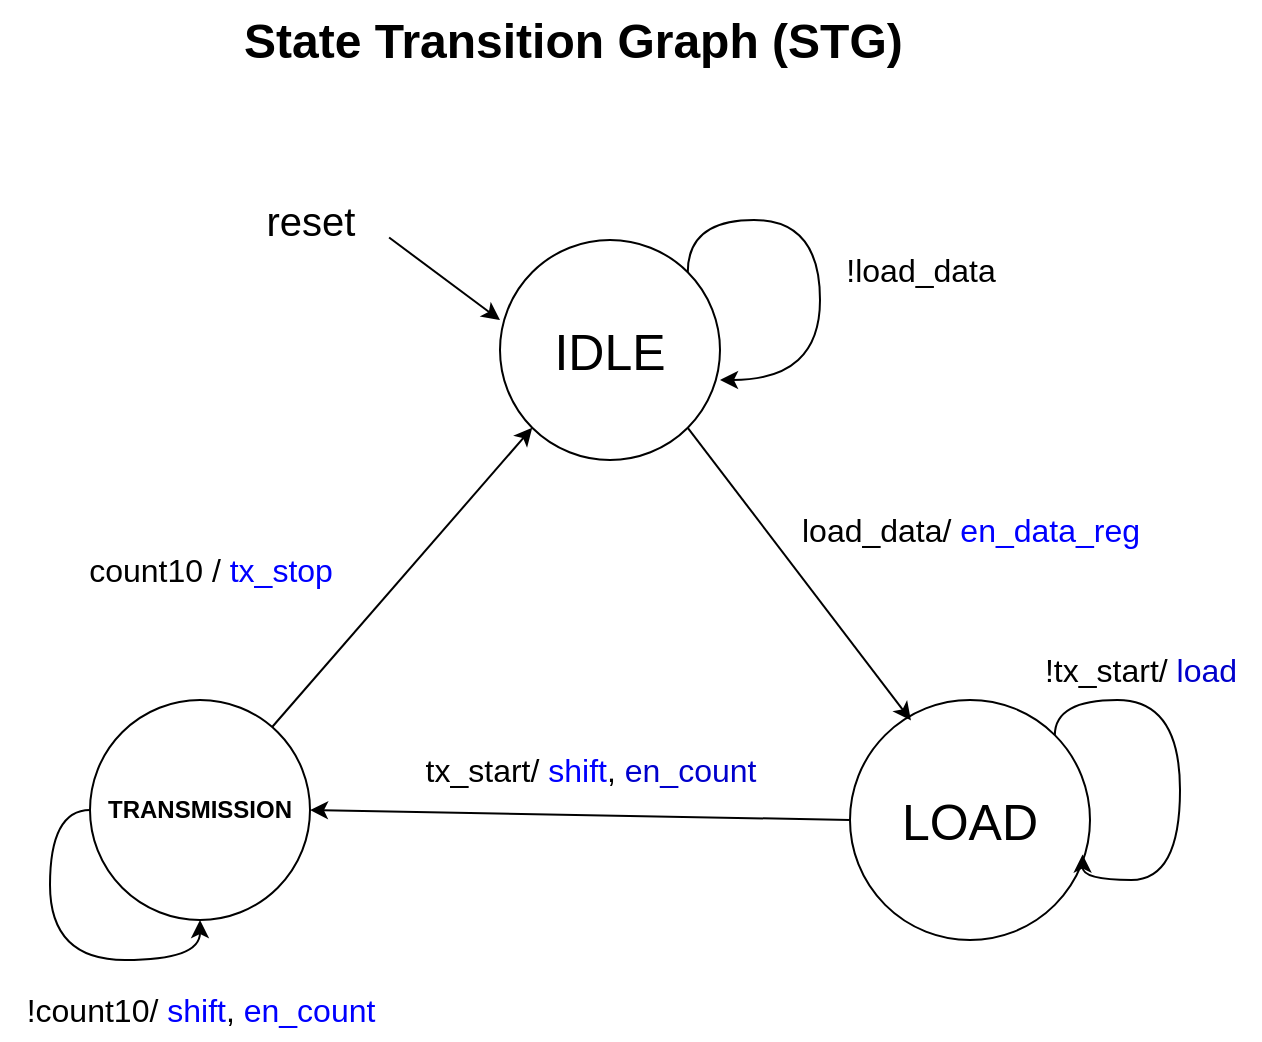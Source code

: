 <mxfile version="24.7.6">
  <diagram name="Page-1" id="0L8Xhaw6FUPmpVXUS7-L">
    <mxGraphModel dx="979" dy="1733" grid="1" gridSize="10" guides="1" tooltips="1" connect="1" arrows="1" fold="1" page="1" pageScale="1" pageWidth="827" pageHeight="1169" math="0" shadow="0">
      <root>
        <mxCell id="0" />
        <mxCell id="1" parent="0" />
        <mxCell id="tGOSmJSOXbw5QGEx6rPb-1" value="&lt;h1 style=&quot;margin-top: 0px;&quot;&gt;State Transition Graph (STG)&lt;/h1&gt;" style="text;html=1;whiteSpace=wrap;overflow=hidden;rounded=0;" vertex="1" parent="1">
          <mxGeometry x="250" y="-20" width="370" height="40" as="geometry" />
        </mxCell>
        <mxCell id="tGOSmJSOXbw5QGEx6rPb-4" value="&lt;font style=&quot;font-size: 25px;&quot;&gt;IDLE&lt;/font&gt;" style="ellipse;whiteSpace=wrap;html=1;aspect=fixed;" vertex="1" parent="1">
          <mxGeometry x="380" y="100" width="110" height="110" as="geometry" />
        </mxCell>
        <mxCell id="tGOSmJSOXbw5QGEx6rPb-5" value="&lt;font style=&quot;font-size: 25px;&quot;&gt;LOAD&lt;/font&gt;" style="ellipse;whiteSpace=wrap;html=1;aspect=fixed;" vertex="1" parent="1">
          <mxGeometry x="555" y="330" width="120" height="120" as="geometry" />
        </mxCell>
        <mxCell id="tGOSmJSOXbw5QGEx6rPb-6" value="&lt;font style=&quot;font-size: 12px;&quot;&gt;&lt;b&gt;TRANSMISSION&lt;/b&gt;&lt;/font&gt;" style="ellipse;whiteSpace=wrap;html=1;aspect=fixed;" vertex="1" parent="1">
          <mxGeometry x="175" y="330" width="110" height="110" as="geometry" />
        </mxCell>
        <mxCell id="tGOSmJSOXbw5QGEx6rPb-8" value="" style="edgeStyle=none;orthogonalLoop=1;jettySize=auto;html=1;rounded=0;entryX=0;entryY=0.364;entryDx=0;entryDy=0;exitX=1.065;exitY=0.719;exitDx=0;exitDy=0;exitPerimeter=0;entryPerimeter=0;" edge="1" parent="1" source="tGOSmJSOXbw5QGEx6rPb-9" target="tGOSmJSOXbw5QGEx6rPb-4">
          <mxGeometry width="80" relative="1" as="geometry">
            <mxPoint x="400" y="80" as="sourcePoint" />
            <mxPoint x="510" y="80" as="targetPoint" />
            <Array as="points" />
          </mxGeometry>
        </mxCell>
        <mxCell id="tGOSmJSOXbw5QGEx6rPb-9" value="&lt;font style=&quot;font-size: 20px;&quot;&gt;reset&lt;/font&gt;" style="text;html=1;align=center;verticalAlign=middle;resizable=0;points=[];autosize=1;strokeColor=none;fillColor=none;" vertex="1" parent="1">
          <mxGeometry x="250" y="70" width="70" height="40" as="geometry" />
        </mxCell>
        <mxCell id="tGOSmJSOXbw5QGEx6rPb-11" value="&lt;font style=&quot;font-size: 16px;&quot;&gt;!load_data&lt;/font&gt;" style="text;html=1;align=center;verticalAlign=middle;resizable=0;points=[];autosize=1;strokeColor=none;fillColor=none;" vertex="1" parent="1">
          <mxGeometry x="540" y="100" width="100" height="30" as="geometry" />
        </mxCell>
        <mxCell id="tGOSmJSOXbw5QGEx6rPb-13" value="" style="edgeStyle=none;orthogonalLoop=1;jettySize=auto;html=1;rounded=0;exitX=1;exitY=1;exitDx=0;exitDy=0;entryX=0.254;entryY=0.085;entryDx=0;entryDy=0;entryPerimeter=0;" edge="1" parent="1" source="tGOSmJSOXbw5QGEx6rPb-4" target="tGOSmJSOXbw5QGEx6rPb-5">
          <mxGeometry width="80" relative="1" as="geometry">
            <mxPoint x="520" y="300" as="sourcePoint" />
            <mxPoint x="600" y="300" as="targetPoint" />
            <Array as="points" />
          </mxGeometry>
        </mxCell>
        <mxCell id="tGOSmJSOXbw5QGEx6rPb-14" value="" style="edgeStyle=none;orthogonalLoop=1;jettySize=auto;html=1;rounded=0;exitX=0;exitY=0.5;exitDx=0;exitDy=0;entryX=1;entryY=0.5;entryDx=0;entryDy=0;" edge="1" parent="1" source="tGOSmJSOXbw5QGEx6rPb-5" target="tGOSmJSOXbw5QGEx6rPb-6">
          <mxGeometry width="80" relative="1" as="geometry">
            <mxPoint x="430" y="350" as="sourcePoint" />
            <mxPoint x="350" y="350" as="targetPoint" />
            <Array as="points" />
          </mxGeometry>
        </mxCell>
        <mxCell id="tGOSmJSOXbw5QGEx6rPb-15" value="" style="edgeStyle=none;orthogonalLoop=1;jettySize=auto;html=1;rounded=0;entryX=0;entryY=1;entryDx=0;entryDy=0;" edge="1" parent="1" source="tGOSmJSOXbw5QGEx6rPb-6" target="tGOSmJSOXbw5QGEx6rPb-4">
          <mxGeometry width="80" relative="1" as="geometry">
            <mxPoint x="220" y="330" as="sourcePoint" />
            <mxPoint x="300" y="330" as="targetPoint" />
            <Array as="points" />
          </mxGeometry>
        </mxCell>
        <mxCell id="tGOSmJSOXbw5QGEx6rPb-17" value="&lt;font style=&quot;font-size: 16px;&quot;&gt;load_data/ &lt;font color=&quot;#0000ff&quot;&gt;en_data_reg&lt;/font&gt;&lt;/font&gt;" style="text;html=1;align=center;verticalAlign=middle;resizable=0;points=[];autosize=1;strokeColor=none;fillColor=none;" vertex="1" parent="1">
          <mxGeometry x="520" y="230" width="190" height="30" as="geometry" />
        </mxCell>
        <mxCell id="tGOSmJSOXbw5QGEx6rPb-20" value="&lt;font style=&quot;font-size: 16px;&quot;&gt;!tx_start/ &lt;font color=&quot;#0000cc&quot;&gt;load&lt;/font&gt;&lt;/font&gt;" style="text;html=1;align=center;verticalAlign=middle;resizable=0;points=[];autosize=1;strokeColor=none;fillColor=none;" vertex="1" parent="1">
          <mxGeometry x="640" y="300" width="120" height="30" as="geometry" />
        </mxCell>
        <mxCell id="tGOSmJSOXbw5QGEx6rPb-21" value="&lt;font style=&quot;font-size: 16px;&quot;&gt;tx_start/ &lt;font color=&quot;#0000ff&quot;&gt;shift&lt;/font&gt;, &lt;font color=&quot;#0000cc&quot;&gt;en_count&lt;/font&gt;&lt;/font&gt;" style="text;html=1;align=center;verticalAlign=middle;resizable=0;points=[];autosize=1;strokeColor=none;fillColor=none;" vertex="1" parent="1">
          <mxGeometry x="330" y="350" width="190" height="30" as="geometry" />
        </mxCell>
        <mxCell id="tGOSmJSOXbw5QGEx6rPb-22" style="edgeStyle=orthogonalEdgeStyle;rounded=0;orthogonalLoop=1;jettySize=auto;html=1;exitX=0;exitY=0.5;exitDx=0;exitDy=0;curved=1;" edge="1" parent="1" source="tGOSmJSOXbw5QGEx6rPb-6" target="tGOSmJSOXbw5QGEx6rPb-6">
          <mxGeometry relative="1" as="geometry" />
        </mxCell>
        <mxCell id="tGOSmJSOXbw5QGEx6rPb-23" value="&lt;font style=&quot;font-size: 16px;&quot;&gt;!count10/ &lt;font color=&quot;#0000ff&quot;&gt;shift&lt;/font&gt;, &lt;font color=&quot;#0000ff&quot;&gt;en_count&lt;/font&gt;&lt;/font&gt;" style="text;html=1;align=center;verticalAlign=middle;resizable=0;points=[];autosize=1;strokeColor=none;fillColor=none;" vertex="1" parent="1">
          <mxGeometry x="130" y="470" width="200" height="30" as="geometry" />
        </mxCell>
        <mxCell id="tGOSmJSOXbw5QGEx6rPb-24" value="&lt;font style=&quot;font-size: 16px;&quot;&gt;count10 / &lt;font color=&quot;#0000ff&quot;&gt;tx_stop&lt;/font&gt;&lt;/font&gt;" style="text;html=1;align=center;verticalAlign=middle;resizable=0;points=[];autosize=1;strokeColor=none;fillColor=none;" vertex="1" parent="1">
          <mxGeometry x="160" y="250" width="150" height="30" as="geometry" />
        </mxCell>
        <mxCell id="tGOSmJSOXbw5QGEx6rPb-25" style="edgeStyle=orthogonalEdgeStyle;rounded=0;orthogonalLoop=1;jettySize=auto;html=1;exitX=1;exitY=0;exitDx=0;exitDy=0;entryX=0.969;entryY=0.644;entryDx=0;entryDy=0;entryPerimeter=0;curved=1;" edge="1" parent="1" source="tGOSmJSOXbw5QGEx6rPb-5" target="tGOSmJSOXbw5QGEx6rPb-5">
          <mxGeometry relative="1" as="geometry">
            <Array as="points">
              <mxPoint x="657" y="330" />
              <mxPoint x="720" y="330" />
              <mxPoint x="720" y="420" />
              <mxPoint x="671" y="420" />
            </Array>
          </mxGeometry>
        </mxCell>
        <mxCell id="tGOSmJSOXbw5QGEx6rPb-26" style="edgeStyle=orthogonalEdgeStyle;rounded=0;orthogonalLoop=1;jettySize=auto;html=1;exitX=1;exitY=0;exitDx=0;exitDy=0;entryX=1;entryY=0.636;entryDx=0;entryDy=0;entryPerimeter=0;curved=1;" edge="1" parent="1" source="tGOSmJSOXbw5QGEx6rPb-4" target="tGOSmJSOXbw5QGEx6rPb-4">
          <mxGeometry relative="1" as="geometry">
            <Array as="points">
              <mxPoint x="474" y="90" />
              <mxPoint x="540" y="90" />
              <mxPoint x="540" y="170" />
            </Array>
          </mxGeometry>
        </mxCell>
      </root>
    </mxGraphModel>
  </diagram>
</mxfile>
